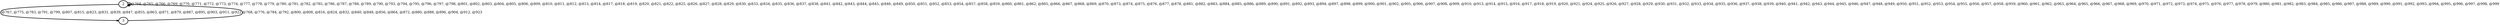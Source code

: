 digraph G {
        node [style=rounded, penwidth=3, fontsize=20, shape=oval];
        "2" -> "2" [label="@764, @765, @766, @769, @770, @771, @772, @773, @774, @777, @778, @779, @780, @781, @782, @785, @786, @787, @788, @789, @790, @793, @794, @795, @796, @797, @798, @801, @802, @803, @804, @805, @806, @809, @810, @811, @812, @813, @814, @817, @818, @819, @820, @821, @822, @825, @826, @827, @828, @829, @830, @833, @834, @835, @836, @837, @838, @841, @842, @843, @844, @845, @846, @849, @850, @851, @852, @853, @854, @857, @858, @859, @860, @861, @862, @865, @866, @867, @868, @869, @870, @873, @874, @875, @876, @877, @878, @881, @882, @883, @884, @885, @886, @889, @890, @891, @892, @893, @894, @897, @898, @899, @900, @901, @902, @905, @906, @907, @908, @909, @910, @913, @914, @915, @916, @917, @918, @919, @920, @921, @924, @925, @926, @927, @928, @929, @930, @931, @932, @933, @934, @935, @936, @937, @938, @939, @940, @941, @942, @943, @944, @945, @946, @947, @948, @949, @950, @951, @952, @953, @954, @955, @956, @957, @958, @959, @960, @961, @962, @963, @964, @965, @966, @967, @968, @969, @970, @971, @972, @973, @974, @975, @976, @977, @978, @979, @980, @981, @982, @983, @984, @985, @986, @987, @988, @989, @990, @991, @992, @993, @994, @995, @996, @997, @998, @999", color=black,arrowsize=1,style=bold,penwidth=3,fontsize=20];
"2" -> "3" [label="@767, @775, @783, @791, @799, @807, @815, @823, @831, @839, @847, @855, @863, @871, @879, @887, @895, @903, @911, @922", color=black,arrowsize=1,style=bold,penwidth=3,fontsize=20];
"3" -> "2" [label="@768, @776, @784, @792, @800, @808, @816, @824, @832, @840, @848, @856, @864, @872, @880, @888, @896, @904, @912, @923", color=black,arrowsize=1,style=bold,penwidth=3,fontsize=20];
}
